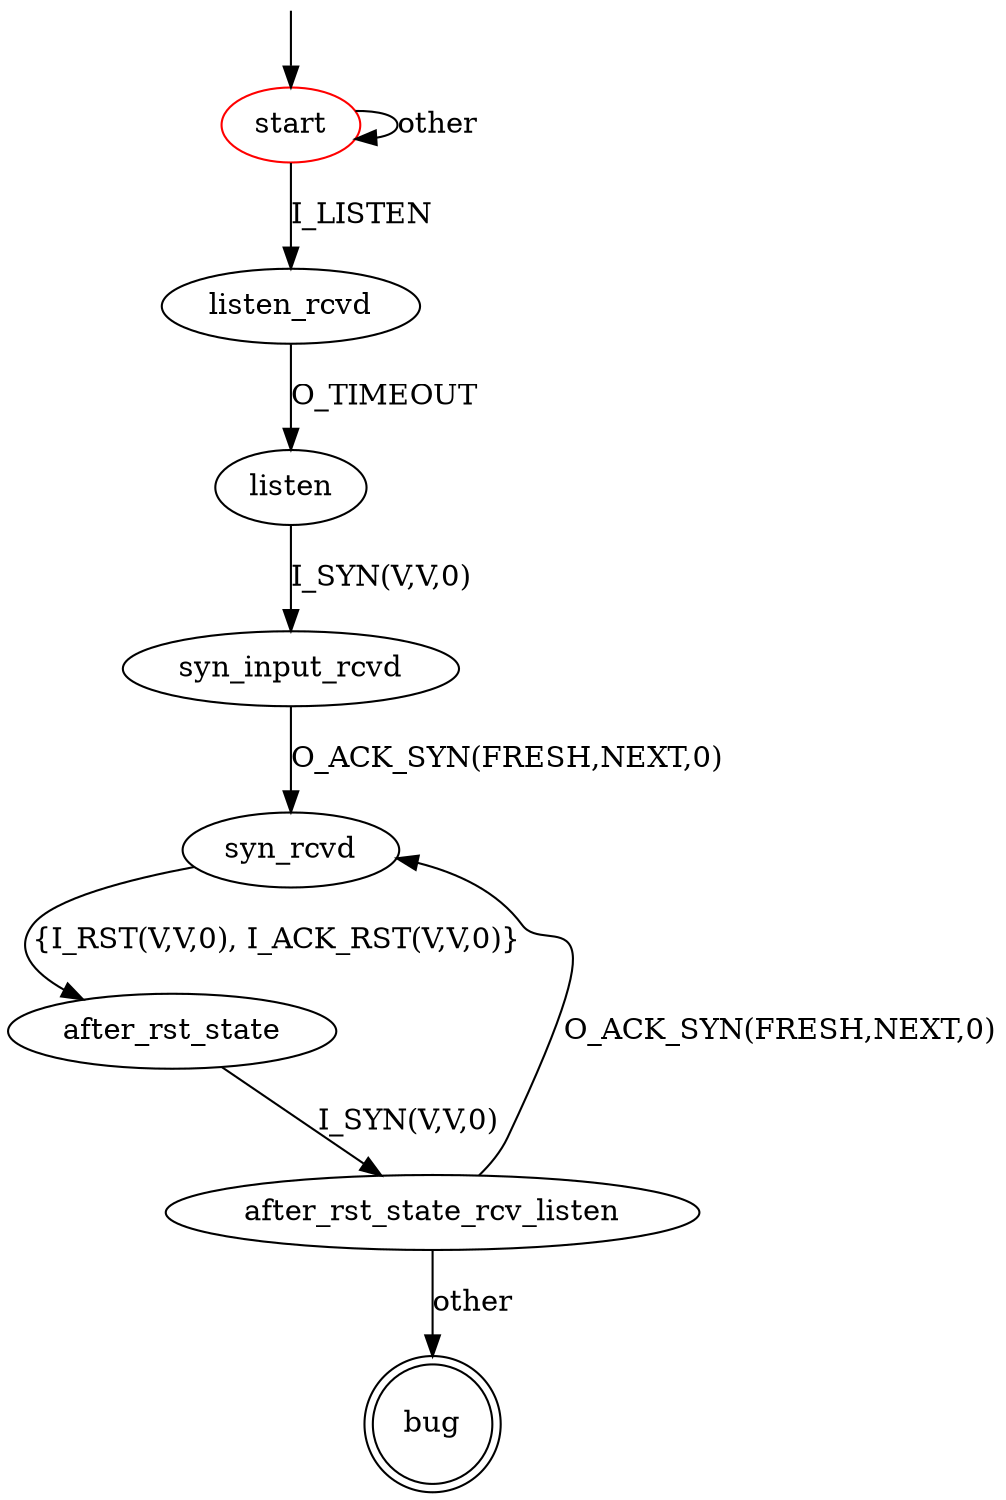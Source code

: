 digraph G {
label=""
start [color="red"]
bug [shape="doublecircle"]

start -> start [label="other"]
start ->listen_rcvd [label="I_LISTEN"]

listen_rcvd -> listen [label="O_TIMEOUT"]

listen -> syn_input_rcvd [label="I_SYN(V,V,0)"]

syn_input_rcvd -> syn_rcvd [label="O_ACK_SYN(FRESH,NEXT,0)"]

syn_rcvd -> after_rst_state [label="{I_RST(V,V,0), I_ACK_RST(V,V,0)}"]

after_rst_state -> after_rst_state_rcv_listen [label="I_SYN(V,V,0)"]
after_rst_state_rcv_listen -> syn_rcvd [label="O_ACK_SYN(FRESH,NEXT,0)"] 
after_rst_state_rcv_listen -> bug [label="other"]

__start0 [label="" shape="none" width="0" height="0"];
__start0 -> start;
}

